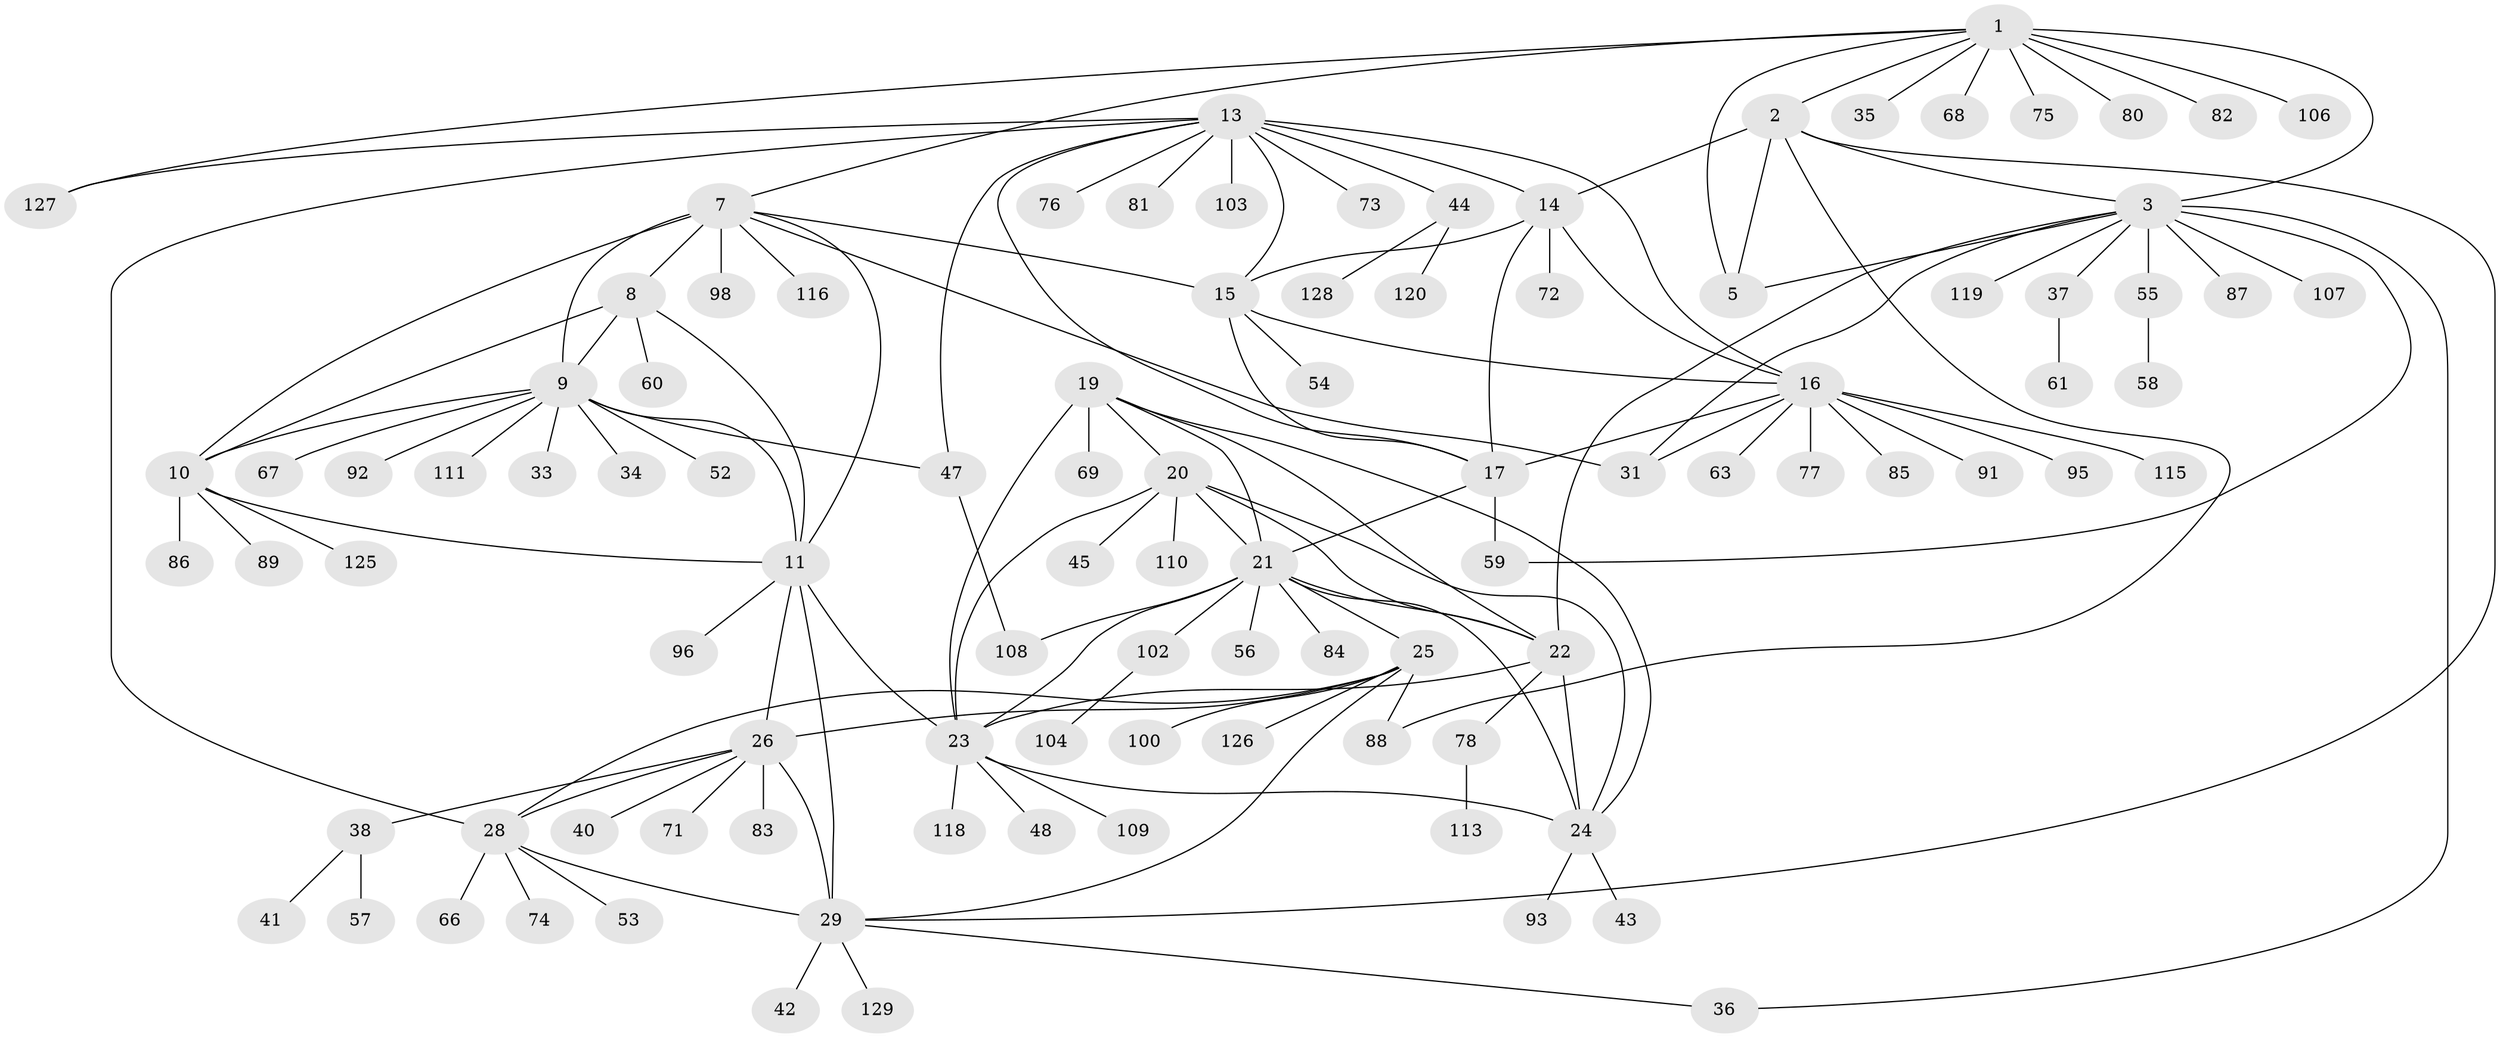 // Generated by graph-tools (version 1.1) at 2025/24/03/03/25 07:24:14]
// undirected, 99 vertices, 141 edges
graph export_dot {
graph [start="1"]
  node [color=gray90,style=filled];
  1 [super="+6"];
  2 [super="+46"];
  3 [super="+4"];
  5;
  7 [super="+12"];
  8 [super="+70"];
  9 [super="+97"];
  10 [super="+32"];
  11 [super="+79"];
  13 [super="+123"];
  14 [super="+18"];
  15;
  16 [super="+101"];
  17 [super="+64"];
  19 [super="+39"];
  20 [super="+62"];
  21 [super="+112"];
  22 [super="+105"];
  23 [super="+99"];
  24;
  25 [super="+51"];
  26 [super="+27"];
  28 [super="+49"];
  29 [super="+30"];
  31 [super="+94"];
  33;
  34;
  35;
  36 [super="+50"];
  37;
  38 [super="+90"];
  40;
  41;
  42;
  43;
  44;
  45;
  47;
  48;
  52;
  53;
  54;
  55 [super="+114"];
  56;
  57;
  58;
  59 [super="+65"];
  60;
  61;
  63 [super="+121"];
  66;
  67;
  68;
  69;
  71;
  72;
  73;
  74;
  75;
  76;
  77;
  78 [super="+122"];
  80;
  81;
  82;
  83;
  84;
  85 [super="+124"];
  86;
  87;
  88;
  89;
  91;
  92 [super="+117"];
  93;
  95;
  96;
  98;
  100;
  102;
  103;
  104;
  106;
  107;
  108;
  109;
  110;
  111;
  113;
  115;
  116;
  118;
  119;
  120;
  125;
  126;
  127;
  128;
  129;
  1 -- 2 [weight=2];
  1 -- 3 [weight=4];
  1 -- 5 [weight=2];
  1 -- 7;
  1 -- 75;
  1 -- 80;
  1 -- 106;
  1 -- 127;
  1 -- 82;
  1 -- 35;
  1 -- 68;
  2 -- 3 [weight=2];
  2 -- 5;
  2 -- 14;
  2 -- 88;
  2 -- 29;
  3 -- 5 [weight=2];
  3 -- 22;
  3 -- 36;
  3 -- 87;
  3 -- 59;
  3 -- 37;
  3 -- 107;
  3 -- 55;
  3 -- 119;
  3 -- 31;
  7 -- 8 [weight=2];
  7 -- 9 [weight=2];
  7 -- 10 [weight=2];
  7 -- 11 [weight=2];
  7 -- 15;
  7 -- 31;
  7 -- 98;
  7 -- 116;
  8 -- 9;
  8 -- 10;
  8 -- 11;
  8 -- 60;
  9 -- 10;
  9 -- 11;
  9 -- 33;
  9 -- 34;
  9 -- 47;
  9 -- 52;
  9 -- 67;
  9 -- 92;
  9 -- 111;
  10 -- 11;
  10 -- 86;
  10 -- 125;
  10 -- 89;
  11 -- 23;
  11 -- 26;
  11 -- 96;
  11 -- 29;
  13 -- 14 [weight=2];
  13 -- 15;
  13 -- 16;
  13 -- 17;
  13 -- 28;
  13 -- 44;
  13 -- 47;
  13 -- 73;
  13 -- 76;
  13 -- 81;
  13 -- 103;
  13 -- 127;
  14 -- 15 [weight=2];
  14 -- 16 [weight=2];
  14 -- 17 [weight=2];
  14 -- 72;
  15 -- 16;
  15 -- 17;
  15 -- 54;
  16 -- 17;
  16 -- 31;
  16 -- 63;
  16 -- 77;
  16 -- 85;
  16 -- 91;
  16 -- 95;
  16 -- 115;
  17 -- 21;
  17 -- 59;
  19 -- 20;
  19 -- 21;
  19 -- 22;
  19 -- 23;
  19 -- 24;
  19 -- 69;
  20 -- 21;
  20 -- 22;
  20 -- 23;
  20 -- 24;
  20 -- 45;
  20 -- 110;
  21 -- 22;
  21 -- 23;
  21 -- 24;
  21 -- 25;
  21 -- 56;
  21 -- 84;
  21 -- 102;
  21 -- 108;
  22 -- 23;
  22 -- 24;
  22 -- 78;
  23 -- 24;
  23 -- 48;
  23 -- 109;
  23 -- 118;
  24 -- 43;
  24 -- 93;
  25 -- 26 [weight=2];
  25 -- 28;
  25 -- 29 [weight=2];
  25 -- 88;
  25 -- 100;
  25 -- 126;
  26 -- 28 [weight=2];
  26 -- 29 [weight=4];
  26 -- 40;
  26 -- 83;
  26 -- 38;
  26 -- 71;
  28 -- 29 [weight=2];
  28 -- 53;
  28 -- 66;
  28 -- 74;
  29 -- 42;
  29 -- 129;
  29 -- 36;
  37 -- 61;
  38 -- 41;
  38 -- 57;
  44 -- 120;
  44 -- 128;
  47 -- 108;
  55 -- 58;
  78 -- 113;
  102 -- 104;
}
